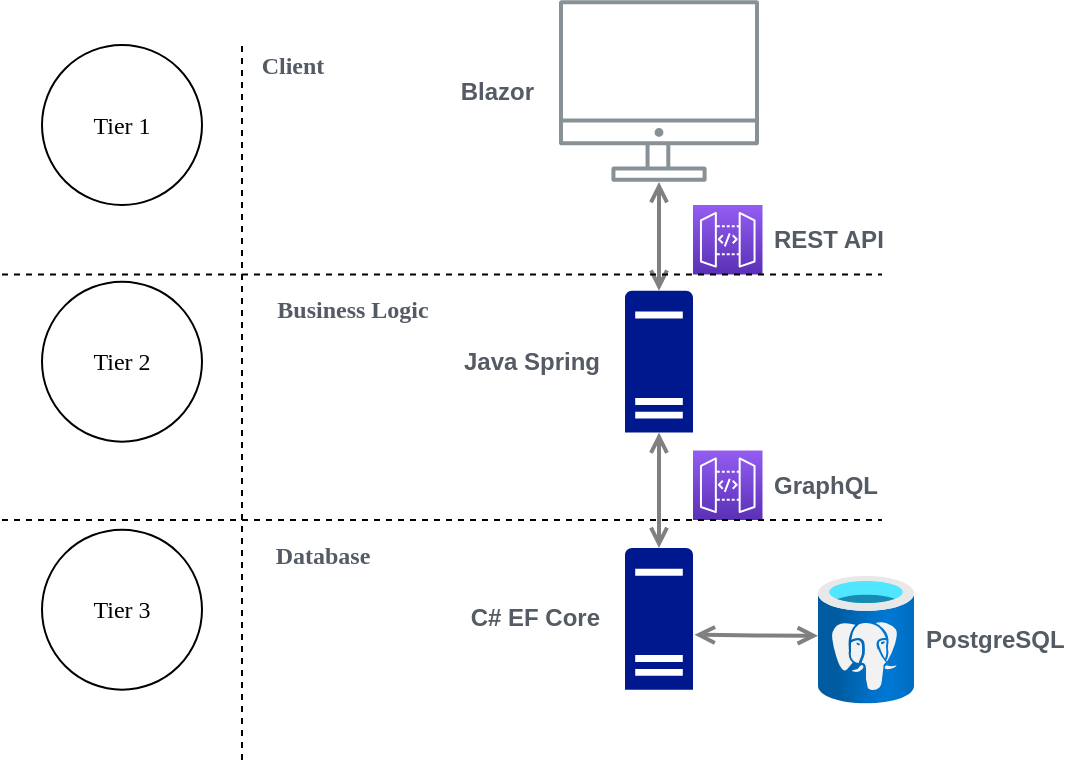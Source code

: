 <mxfile version="17.1.3" type="github">
  <diagram id="Ht1M8jgEwFfnCIfOTk4-" name="Page-1">
    <mxGraphModel dx="666" dy="382" grid="1" gridSize="10" guides="1" tooltips="1" connect="1" arrows="1" fold="1" page="1" pageScale="1" pageWidth="1169" pageHeight="827" math="0" shadow="0">
      <root>
        <mxCell id="0" />
        <mxCell id="1" parent="0" />
        <mxCell id="UEzPUAAOIrF-is8g5C7q-128" style="edgeStyle=orthogonalEdgeStyle;rounded=0;orthogonalLoop=1;jettySize=auto;html=1;startArrow=open;startFill=0;endArrow=open;endFill=0;strokeWidth=2;strokeColor=#808080;entryX=0.5;entryY=0;entryDx=0;entryDy=0;entryPerimeter=0;" parent="1" source="UEzPUAAOIrF-is8g5C7q-109" target="_8wMgT94-2q7rvWga1ed-14" edge="1">
          <mxGeometry relative="1" as="geometry">
            <Array as="points" />
            <mxPoint x="408.5" y="270" as="targetPoint" />
          </mxGeometry>
        </mxCell>
        <mxCell id="UEzPUAAOIrF-is8g5C7q-109" value="Blazor" style="outlineConnect=0;gradientColor=none;fontColor=#545B64;strokeColor=none;fillColor=#879196;dashed=0;verticalLabelPosition=middle;verticalAlign=middle;align=right;html=1;fontSize=12;fontStyle=1;aspect=fixed;shape=mxgraph.aws4.illustration_desktop;pointerEvents=1;labelBackgroundColor=#ffffff;labelPosition=left;spacingLeft=4;spacingRight=12;" parent="1" vertex="1">
          <mxGeometry x="358.5" y="140" width="100" height="91" as="geometry" />
        </mxCell>
        <mxCell id="_8wMgT94-2q7rvWga1ed-10" value="&lt;b&gt;PostgreSQL&lt;/b&gt;" style="aspect=fixed;html=1;points=[];align=left;image;fontSize=12;image=img/lib/azure2/databases/Azure_Database_PostgreSQL_Server.svg;labelPosition=right;verticalLabelPosition=middle;verticalAlign=middle;fontColor=#545B64;spacingLeft=4;" parent="1" vertex="1">
          <mxGeometry x="488" y="427.83" width="48" height="64" as="geometry" />
        </mxCell>
        <mxCell id="_8wMgT94-2q7rvWga1ed-11" style="edgeStyle=orthogonalEdgeStyle;rounded=0;orthogonalLoop=1;jettySize=auto;html=1;startArrow=open;startFill=0;endArrow=open;endFill=0;strokeWidth=2;strokeColor=#808080;exitX=0;exitY=0.469;exitDx=0;exitDy=0;exitPerimeter=0;entryX=1.022;entryY=0.612;entryDx=0;entryDy=0;entryPerimeter=0;" parent="1" source="_8wMgT94-2q7rvWga1ed-10" target="_8wMgT94-2q7rvWga1ed-12" edge="1">
          <mxGeometry relative="1" as="geometry">
            <Array as="points" />
            <mxPoint x="488" y="440.297" as="sourcePoint" />
            <mxPoint x="435.923" y="458.298" as="targetPoint" />
          </mxGeometry>
        </mxCell>
        <mxCell id="_8wMgT94-2q7rvWga1ed-12" value="&lt;b&gt;C# EF Core&lt;/b&gt;" style="sketch=0;aspect=fixed;pointerEvents=1;shadow=0;dashed=0;html=1;strokeColor=none;labelPosition=left;verticalLabelPosition=middle;verticalAlign=middle;align=right;fillColor=#00188D;shape=mxgraph.mscae.enterprise.server_generic;spacingRight=12;fontColor=#545B64;" parent="1" vertex="1">
          <mxGeometry x="391.5" y="414" width="34" height="70.83" as="geometry" />
        </mxCell>
        <mxCell id="_8wMgT94-2q7rvWga1ed-14" value="&lt;b&gt;Java Spring&lt;/b&gt;" style="sketch=0;aspect=fixed;pointerEvents=1;shadow=0;dashed=0;html=1;strokeColor=none;labelPosition=left;verticalLabelPosition=middle;verticalAlign=middle;align=right;fillColor=#00188D;shape=mxgraph.mscae.enterprise.server_generic;spacingLeft=4;fontColor=#545B64;spacingRight=12;" parent="1" vertex="1">
          <mxGeometry x="391.5" y="285.41" width="34" height="70.83" as="geometry" />
        </mxCell>
        <mxCell id="_8wMgT94-2q7rvWga1ed-17" value="Tier 2" style="ellipse;whiteSpace=wrap;html=1;aspect=fixed;fontFamily=Verdana;" parent="1" vertex="1">
          <mxGeometry x="100" y="280.83" width="80" height="80" as="geometry" />
        </mxCell>
        <mxCell id="_8wMgT94-2q7rvWga1ed-18" value="Tier 1" style="ellipse;whiteSpace=wrap;html=1;aspect=fixed;fontFamily=Verdana;" parent="1" vertex="1">
          <mxGeometry x="100" y="162.5" width="80" height="80" as="geometry" />
        </mxCell>
        <mxCell id="_8wMgT94-2q7rvWga1ed-19" value="Tier 3" style="ellipse;whiteSpace=wrap;html=1;aspect=fixed;fontFamily=Verdana;" parent="1" vertex="1">
          <mxGeometry x="100" y="404.83" width="80" height="80" as="geometry" />
        </mxCell>
        <mxCell id="_8wMgT94-2q7rvWga1ed-30" style="edgeStyle=orthogonalEdgeStyle;rounded=0;orthogonalLoop=1;jettySize=auto;html=1;startArrow=open;startFill=0;endArrow=open;endFill=0;strokeWidth=2;strokeColor=#808080;exitX=0.5;exitY=1;exitDx=0;exitDy=0;exitPerimeter=0;entryX=0.5;entryY=0;entryDx=0;entryDy=0;entryPerimeter=0;" parent="1" source="_8wMgT94-2q7rvWga1ed-14" target="_8wMgT94-2q7rvWga1ed-12" edge="1">
          <mxGeometry relative="1" as="geometry">
            <Array as="points" />
            <mxPoint x="405.549" y="450" as="sourcePoint" />
            <mxPoint x="408.583" y="480" as="targetPoint" />
          </mxGeometry>
        </mxCell>
        <mxCell id="_8wMgT94-2q7rvWga1ed-32" value="REST API" style="outlineConnect=0;fontColor=#545B64;gradientColor=#945DF2;gradientDirection=north;fillColor=#5A30B5;strokeColor=#ffffff;dashed=0;verticalLabelPosition=middle;verticalAlign=middle;align=left;html=1;fontSize=12;fontStyle=1;aspect=fixed;shape=mxgraph.aws4.resourceIcon;resIcon=mxgraph.aws4.api_gateway;labelBackgroundColor=#ffffff;labelPosition=right;spacingRight=12;spacingLeft=4;" parent="1" vertex="1">
          <mxGeometry x="425.5" y="242.5" width="34.75" height="34.75" as="geometry" />
        </mxCell>
        <mxCell id="_8wMgT94-2q7rvWga1ed-35" value="" style="endArrow=none;dashed=1;html=1;rounded=0;fontFamily=Verdana;" parent="1" edge="1">
          <mxGeometry width="50" height="50" relative="1" as="geometry">
            <mxPoint x="80" y="277.25" as="sourcePoint" />
            <mxPoint x="520" y="277.25" as="targetPoint" />
          </mxGeometry>
        </mxCell>
        <mxCell id="_8wMgT94-2q7rvWga1ed-36" value="" style="endArrow=none;dashed=1;html=1;rounded=0;fontFamily=Verdana;" parent="1" edge="1">
          <mxGeometry width="50" height="50" relative="1" as="geometry">
            <mxPoint x="200" y="520" as="sourcePoint" />
            <mxPoint x="200" y="160" as="targetPoint" />
          </mxGeometry>
        </mxCell>
        <mxCell id="_8wMgT94-2q7rvWga1ed-37" value="GraphQL" style="outlineConnect=0;fontColor=#545B64;gradientColor=#945DF2;gradientDirection=north;fillColor=#5A30B5;strokeColor=#ffffff;dashed=0;verticalLabelPosition=middle;verticalAlign=middle;align=left;html=1;fontSize=12;fontStyle=1;aspect=fixed;shape=mxgraph.aws4.resourceIcon;resIcon=mxgraph.aws4.api_gateway;labelBackgroundColor=#ffffff;labelPosition=right;spacingRight=12;spacingLeft=4;" parent="1" vertex="1">
          <mxGeometry x="425.5" y="365.25" width="34.75" height="34.75" as="geometry" />
        </mxCell>
        <mxCell id="_8wMgT94-2q7rvWga1ed-38" value="" style="endArrow=none;dashed=1;html=1;rounded=0;fontFamily=Verdana;" parent="1" edge="1">
          <mxGeometry width="50" height="50" relative="1" as="geometry">
            <mxPoint x="80" y="400" as="sourcePoint" />
            <mxPoint x="520" y="400" as="targetPoint" />
          </mxGeometry>
        </mxCell>
        <mxCell id="_8wMgT94-2q7rvWga1ed-39" value="&lt;b&gt;Client&lt;/b&gt;" style="text;html=1;align=center;verticalAlign=middle;resizable=0;points=[];autosize=1;strokeColor=none;fillColor=none;fontFamily=Verdana;fontColor=#545B64;" parent="1" vertex="1">
          <mxGeometry x="200" y="162.5" width="50" height="20" as="geometry" />
        </mxCell>
        <mxCell id="_8wMgT94-2q7rvWga1ed-40" value="&lt;b&gt;Business Logic&lt;/b&gt;" style="text;html=1;align=center;verticalAlign=middle;resizable=0;points=[];autosize=1;strokeColor=none;fillColor=none;fontFamily=Verdana;fontColor=#545B64;" parent="1" vertex="1">
          <mxGeometry x="200" y="285.41" width="110" height="20" as="geometry" />
        </mxCell>
        <mxCell id="_8wMgT94-2q7rvWga1ed-41" value="&lt;b&gt;Database&lt;/b&gt;" style="text;html=1;align=center;verticalAlign=middle;resizable=0;points=[];autosize=1;strokeColor=none;fillColor=none;fontFamily=Verdana;fontColor=#545B64;" parent="1" vertex="1">
          <mxGeometry x="200" y="407.83" width="80" height="20" as="geometry" />
        </mxCell>
      </root>
    </mxGraphModel>
  </diagram>
</mxfile>

